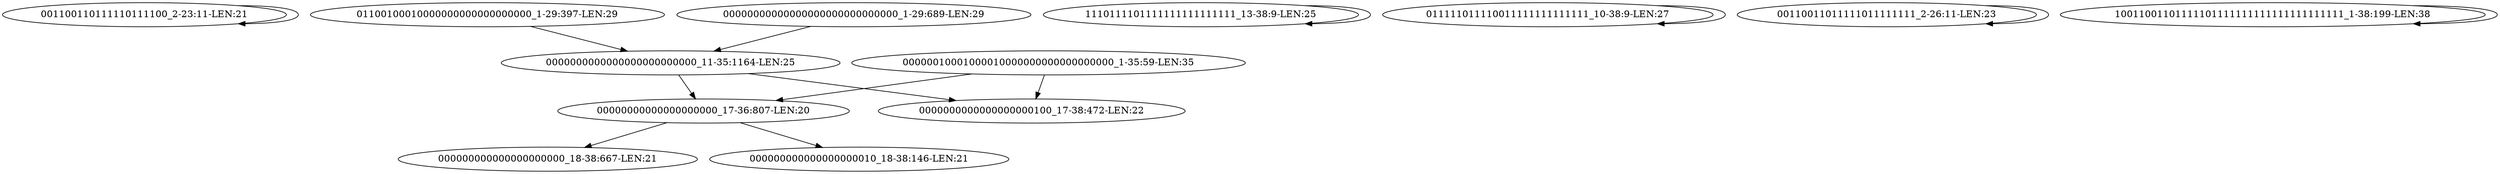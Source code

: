 digraph G {
    "001100110111110111100_2-23:11-LEN:21" -> "001100110111110111100_2-23:11-LEN:21";
    "0000000000000000000000000_11-35:1164-LEN:25" -> "00000000000000000000_17-36:807-LEN:20";
    "0000000000000000000000000_11-35:1164-LEN:25" -> "0000000000000000000100_17-38:472-LEN:22";
    "1110111101111111111111111_13-38:9-LEN:25" -> "1110111101111111111111111_13-38:9-LEN:25";
    "01100100010000000000000000000_1-29:397-LEN:29" -> "0000000000000000000000000_11-35:1164-LEN:25";
    "011111011110011111111111111_10-38:9-LEN:27" -> "011111011110011111111111111_10-38:9-LEN:27";
    "00000000000000000000000000000_1-29:689-LEN:29" -> "0000000000000000000000000_11-35:1164-LEN:25";
    "00000000000000000000_17-36:807-LEN:20" -> "000000000000000000000_18-38:667-LEN:21";
    "00000000000000000000_17-36:807-LEN:20" -> "000000000000000000010_18-38:146-LEN:21";
    "00110011011111011111111_2-26:11-LEN:23" -> "00110011011111011111111_2-26:11-LEN:23";
    "00000010001000010000000000000000000_1-35:59-LEN:35" -> "00000000000000000000_17-36:807-LEN:20";
    "00000010001000010000000000000000000_1-35:59-LEN:35" -> "0000000000000000000100_17-38:472-LEN:22";
    "10011001101111101111111111111111111111_1-38:199-LEN:38" -> "10011001101111101111111111111111111111_1-38:199-LEN:38";
}
